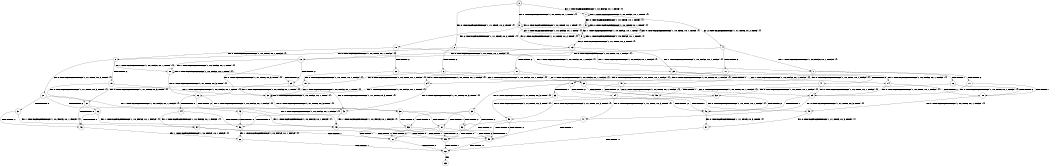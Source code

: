 digraph BCG {
size = "7, 10.5";
center = TRUE;
node [shape = circle];
0 [peripheries = 2];
0 -> 1 [label = "EX !1 !ATOMIC_EXCH_BRANCH (1, +0, FALSE, +0, 1, TRUE) !{}"];
0 -> 2 [label = "EX !2 !ATOMIC_EXCH_BRANCH (1, +1, TRUE, +0, 2, TRUE) !{}"];
0 -> 3 [label = "EX !0 !ATOMIC_EXCH_BRANCH (1, +0, TRUE, +0, 1, TRUE) !{}"];
1 -> 4 [label = "EX !2 !ATOMIC_EXCH_BRANCH (1, +1, TRUE, +0, 2, TRUE) !{}"];
1 -> 5 [label = "EX !0 !ATOMIC_EXCH_BRANCH (1, +0, TRUE, +0, 1, TRUE) !{}"];
1 -> 1 [label = "EX !1 !ATOMIC_EXCH_BRANCH (1, +0, FALSE, +0, 1, TRUE) !{}"];
2 -> 6 [label = "TERMINATE !2"];
2 -> 7 [label = "EX !1 !ATOMIC_EXCH_BRANCH (1, +0, FALSE, +0, 1, FALSE) !{}"];
2 -> 8 [label = "EX !0 !ATOMIC_EXCH_BRANCH (1, +0, TRUE, +0, 1, FALSE) !{}"];
3 -> 9 [label = "EX !1 !ATOMIC_EXCH_BRANCH (1, +0, FALSE, +0, 1, TRUE) !{}"];
3 -> 10 [label = "EX !2 !ATOMIC_EXCH_BRANCH (1, +1, TRUE, +0, 2, TRUE) !{}"];
3 -> 3 [label = "EX !0 !ATOMIC_EXCH_BRANCH (1, +0, TRUE, +0, 1, TRUE) !{}"];
4 -> 11 [label = "TERMINATE !2"];
4 -> 12 [label = "EX !0 !ATOMIC_EXCH_BRANCH (1, +0, TRUE, +0, 1, FALSE) !{}"];
4 -> 7 [label = "EX !1 !ATOMIC_EXCH_BRANCH (1, +0, FALSE, +0, 1, FALSE) !{}"];
5 -> 13 [label = "EX !2 !ATOMIC_EXCH_BRANCH (1, +1, TRUE, +0, 2, TRUE) !{}"];
5 -> 9 [label = "EX !1 !ATOMIC_EXCH_BRANCH (1, +0, FALSE, +0, 1, TRUE) !{}"];
5 -> 5 [label = "EX !0 !ATOMIC_EXCH_BRANCH (1, +0, TRUE, +0, 1, TRUE) !{}"];
6 -> 14 [label = "EX !1 !ATOMIC_EXCH_BRANCH (1, +0, FALSE, +0, 1, FALSE) !{}"];
6 -> 15 [label = "EX !0 !ATOMIC_EXCH_BRANCH (1, +0, TRUE, +0, 1, FALSE) !{}"];
7 -> 16 [label = "TERMINATE !1"];
7 -> 17 [label = "TERMINATE !2"];
7 -> 18 [label = "EX !0 !ATOMIC_EXCH_BRANCH (1, +0, TRUE, +0, 1, FALSE) !{}"];
8 -> 19 [label = "TERMINATE !2"];
8 -> 20 [label = "EX !1 !ATOMIC_EXCH_BRANCH (1, +0, FALSE, +0, 1, TRUE) !{}"];
8 -> 21 [label = "EX !0 !ATOMIC_EXCH_BRANCH (1, +1, TRUE, +0, 3, TRUE) !{}"];
9 -> 13 [label = "EX !2 !ATOMIC_EXCH_BRANCH (1, +1, TRUE, +0, 2, TRUE) !{}"];
9 -> 9 [label = "EX !1 !ATOMIC_EXCH_BRANCH (1, +0, FALSE, +0, 1, TRUE) !{}"];
9 -> 5 [label = "EX !0 !ATOMIC_EXCH_BRANCH (1, +0, TRUE, +0, 1, TRUE) !{}"];
10 -> 22 [label = "TERMINATE !2"];
10 -> 23 [label = "EX !1 !ATOMIC_EXCH_BRANCH (1, +0, FALSE, +0, 1, FALSE) !{}"];
10 -> 8 [label = "EX !0 !ATOMIC_EXCH_BRANCH (1, +0, TRUE, +0, 1, FALSE) !{}"];
11 -> 14 [label = "EX !1 !ATOMIC_EXCH_BRANCH (1, +0, FALSE, +0, 1, FALSE) !{}"];
11 -> 24 [label = "EX !0 !ATOMIC_EXCH_BRANCH (1, +0, TRUE, +0, 1, FALSE) !{}"];
12 -> 25 [label = "TERMINATE !2"];
12 -> 20 [label = "EX !1 !ATOMIC_EXCH_BRANCH (1, +0, FALSE, +0, 1, TRUE) !{}"];
12 -> 26 [label = "EX !0 !ATOMIC_EXCH_BRANCH (1, +1, TRUE, +0, 3, TRUE) !{}"];
13 -> 27 [label = "TERMINATE !2"];
13 -> 23 [label = "EX !1 !ATOMIC_EXCH_BRANCH (1, +0, FALSE, +0, 1, FALSE) !{}"];
13 -> 12 [label = "EX !0 !ATOMIC_EXCH_BRANCH (1, +0, TRUE, +0, 1, FALSE) !{}"];
14 -> 28 [label = "TERMINATE !1"];
14 -> 29 [label = "EX !0 !ATOMIC_EXCH_BRANCH (1, +0, TRUE, +0, 1, FALSE) !{}"];
15 -> 30 [label = "EX !1 !ATOMIC_EXCH_BRANCH (1, +0, FALSE, +0, 1, TRUE) !{}"];
15 -> 31 [label = "EX !0 !ATOMIC_EXCH_BRANCH (1, +1, TRUE, +0, 3, TRUE) !{}"];
16 -> 28 [label = "TERMINATE !2"];
16 -> 32 [label = "EX !0 !ATOMIC_EXCH_BRANCH (1, +0, TRUE, +0, 1, FALSE) !{}"];
17 -> 28 [label = "TERMINATE !1"];
17 -> 29 [label = "EX !0 !ATOMIC_EXCH_BRANCH (1, +0, TRUE, +0, 1, FALSE) !{}"];
18 -> 33 [label = "TERMINATE !1"];
18 -> 34 [label = "TERMINATE !2"];
18 -> 35 [label = "EX !0 !ATOMIC_EXCH_BRANCH (1, +1, TRUE, +0, 3, TRUE) !{}"];
19 -> 31 [label = "EX !0 !ATOMIC_EXCH_BRANCH (1, +1, TRUE, +0, 3, TRUE) !{}"];
19 -> 30 [label = "EX !1 !ATOMIC_EXCH_BRANCH (1, +0, FALSE, +0, 1, TRUE) !{}"];
20 -> 25 [label = "TERMINATE !2"];
20 -> 20 [label = "EX !1 !ATOMIC_EXCH_BRANCH (1, +0, FALSE, +0, 1, TRUE) !{}"];
20 -> 26 [label = "EX !0 !ATOMIC_EXCH_BRANCH (1, +1, TRUE, +0, 3, TRUE) !{}"];
21 -> 36 [label = "TERMINATE !2"];
21 -> 37 [label = "TERMINATE !0"];
21 -> 38 [label = "EX !1 !ATOMIC_EXCH_BRANCH (1, +0, FALSE, +0, 1, FALSE) !{}"];
22 -> 15 [label = "EX !0 !ATOMIC_EXCH_BRANCH (1, +0, TRUE, +0, 1, FALSE) !{}"];
22 -> 39 [label = "EX !1 !ATOMIC_EXCH_BRANCH (1, +0, FALSE, +0, 1, FALSE) !{}"];
23 -> 40 [label = "TERMINATE !1"];
23 -> 41 [label = "TERMINATE !2"];
23 -> 18 [label = "EX !0 !ATOMIC_EXCH_BRANCH (1, +0, TRUE, +0, 1, FALSE) !{}"];
24 -> 30 [label = "EX !1 !ATOMIC_EXCH_BRANCH (1, +0, FALSE, +0, 1, TRUE) !{}"];
24 -> 42 [label = "EX !0 !ATOMIC_EXCH_BRANCH (1, +1, TRUE, +0, 3, TRUE) !{}"];
25 -> 30 [label = "EX !1 !ATOMIC_EXCH_BRANCH (1, +0, FALSE, +0, 1, TRUE) !{}"];
25 -> 42 [label = "EX !0 !ATOMIC_EXCH_BRANCH (1, +1, TRUE, +0, 3, TRUE) !{}"];
26 -> 43 [label = "TERMINATE !2"];
26 -> 44 [label = "TERMINATE !0"];
26 -> 38 [label = "EX !1 !ATOMIC_EXCH_BRANCH (1, +0, FALSE, +0, 1, FALSE) !{}"];
27 -> 39 [label = "EX !1 !ATOMIC_EXCH_BRANCH (1, +0, FALSE, +0, 1, FALSE) !{}"];
27 -> 24 [label = "EX !0 !ATOMIC_EXCH_BRANCH (1, +0, TRUE, +0, 1, FALSE) !{}"];
28 -> 45 [label = "EX !0 !ATOMIC_EXCH_BRANCH (1, +0, TRUE, +0, 1, FALSE) !{}"];
29 -> 46 [label = "TERMINATE !1"];
29 -> 47 [label = "EX !0 !ATOMIC_EXCH_BRANCH (1, +1, TRUE, +0, 3, TRUE) !{}"];
30 -> 30 [label = "EX !1 !ATOMIC_EXCH_BRANCH (1, +0, FALSE, +0, 1, TRUE) !{}"];
30 -> 42 [label = "EX !0 !ATOMIC_EXCH_BRANCH (1, +1, TRUE, +0, 3, TRUE) !{}"];
31 -> 48 [label = "TERMINATE !0"];
31 -> 49 [label = "EX !1 !ATOMIC_EXCH_BRANCH (1, +0, FALSE, +0, 1, FALSE) !{}"];
32 -> 46 [label = "TERMINATE !2"];
32 -> 50 [label = "EX !0 !ATOMIC_EXCH_BRANCH (1, +1, TRUE, +0, 3, TRUE) !{}"];
33 -> 50 [label = "EX !0 !ATOMIC_EXCH_BRANCH (1, +1, TRUE, +0, 3, TRUE) !{}"];
33 -> 46 [label = "TERMINATE !2"];
34 -> 47 [label = "EX !0 !ATOMIC_EXCH_BRANCH (1, +1, TRUE, +0, 3, TRUE) !{}"];
34 -> 46 [label = "TERMINATE !1"];
35 -> 51 [label = "TERMINATE !1"];
35 -> 52 [label = "TERMINATE !2"];
35 -> 53 [label = "TERMINATE !0"];
36 -> 48 [label = "TERMINATE !0"];
36 -> 49 [label = "EX !1 !ATOMIC_EXCH_BRANCH (1, +0, FALSE, +0, 1, FALSE) !{}"];
37 -> 48 [label = "TERMINATE !2"];
37 -> 54 [label = "EX !1 !ATOMIC_EXCH_BRANCH (1, +0, FALSE, +0, 1, FALSE) !{}"];
38 -> 51 [label = "TERMINATE !1"];
38 -> 52 [label = "TERMINATE !2"];
38 -> 53 [label = "TERMINATE !0"];
39 -> 55 [label = "TERMINATE !1"];
39 -> 29 [label = "EX !0 !ATOMIC_EXCH_BRANCH (1, +0, TRUE, +0, 1, FALSE) !{}"];
40 -> 32 [label = "EX !0 !ATOMIC_EXCH_BRANCH (1, +0, TRUE, +0, 1, FALSE) !{}"];
40 -> 55 [label = "TERMINATE !2"];
41 -> 29 [label = "EX !0 !ATOMIC_EXCH_BRANCH (1, +0, TRUE, +0, 1, FALSE) !{}"];
41 -> 55 [label = "TERMINATE !1"];
42 -> 56 [label = "TERMINATE !0"];
42 -> 49 [label = "EX !1 !ATOMIC_EXCH_BRANCH (1, +0, FALSE, +0, 1, FALSE) !{}"];
43 -> 49 [label = "EX !1 !ATOMIC_EXCH_BRANCH (1, +0, FALSE, +0, 1, FALSE) !{}"];
43 -> 56 [label = "TERMINATE !0"];
44 -> 54 [label = "EX !1 !ATOMIC_EXCH_BRANCH (1, +0, FALSE, +0, 1, FALSE) !{}"];
44 -> 56 [label = "TERMINATE !2"];
45 -> 57 [label = "EX !0 !ATOMIC_EXCH_BRANCH (1, +1, TRUE, +0, 3, TRUE) !{}"];
46 -> 57 [label = "EX !0 !ATOMIC_EXCH_BRANCH (1, +1, TRUE, +0, 3, TRUE) !{}"];
47 -> 58 [label = "TERMINATE !1"];
47 -> 59 [label = "TERMINATE !0"];
48 -> 60 [label = "EX !1 !ATOMIC_EXCH_BRANCH (1, +0, FALSE, +0, 1, FALSE) !{}"];
49 -> 58 [label = "TERMINATE !1"];
49 -> 59 [label = "TERMINATE !0"];
50 -> 58 [label = "TERMINATE !2"];
50 -> 61 [label = "TERMINATE !0"];
51 -> 58 [label = "TERMINATE !2"];
51 -> 61 [label = "TERMINATE !0"];
52 -> 58 [label = "TERMINATE !1"];
52 -> 59 [label = "TERMINATE !0"];
53 -> 61 [label = "TERMINATE !1"];
53 -> 59 [label = "TERMINATE !2"];
54 -> 61 [label = "TERMINATE !1"];
54 -> 59 [label = "TERMINATE !2"];
55 -> 45 [label = "EX !0 !ATOMIC_EXCH_BRANCH (1, +0, TRUE, +0, 1, FALSE) !{}"];
56 -> 60 [label = "EX !1 !ATOMIC_EXCH_BRANCH (1, +0, FALSE, +0, 1, FALSE) !{}"];
57 -> 62 [label = "TERMINATE !0"];
58 -> 62 [label = "TERMINATE !0"];
59 -> 62 [label = "TERMINATE !1"];
60 -> 62 [label = "TERMINATE !1"];
61 -> 62 [label = "TERMINATE !2"];
62 -> 63 [label = "exit"];
}
